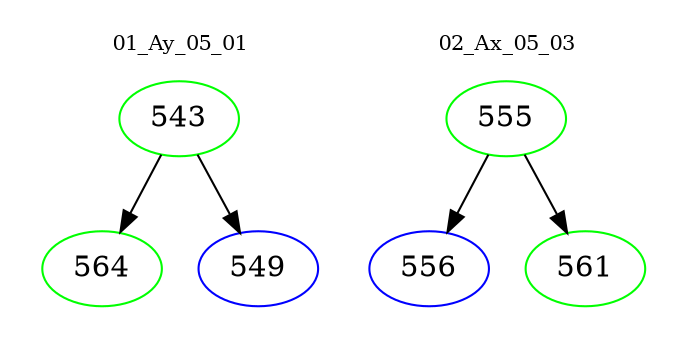 digraph{
subgraph cluster_0 {
color = white
label = "01_Ay_05_01";
fontsize=10;
T0_543 [label="543", color="green"]
T0_543 -> T0_564 [color="black"]
T0_564 [label="564", color="green"]
T0_543 -> T0_549 [color="black"]
T0_549 [label="549", color="blue"]
}
subgraph cluster_1 {
color = white
label = "02_Ax_05_03";
fontsize=10;
T1_555 [label="555", color="green"]
T1_555 -> T1_556 [color="black"]
T1_556 [label="556", color="blue"]
T1_555 -> T1_561 [color="black"]
T1_561 [label="561", color="green"]
}
}
